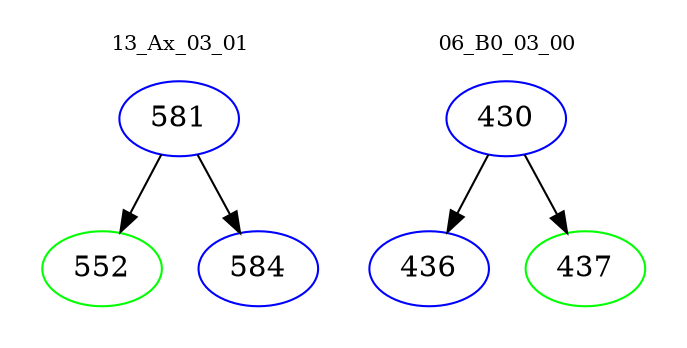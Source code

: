 digraph{
subgraph cluster_0 {
color = white
label = "13_Ax_03_01";
fontsize=10;
T0_581 [label="581", color="blue"]
T0_581 -> T0_552 [color="black"]
T0_552 [label="552", color="green"]
T0_581 -> T0_584 [color="black"]
T0_584 [label="584", color="blue"]
}
subgraph cluster_1 {
color = white
label = "06_B0_03_00";
fontsize=10;
T1_430 [label="430", color="blue"]
T1_430 -> T1_436 [color="black"]
T1_436 [label="436", color="blue"]
T1_430 -> T1_437 [color="black"]
T1_437 [label="437", color="green"]
}
}
